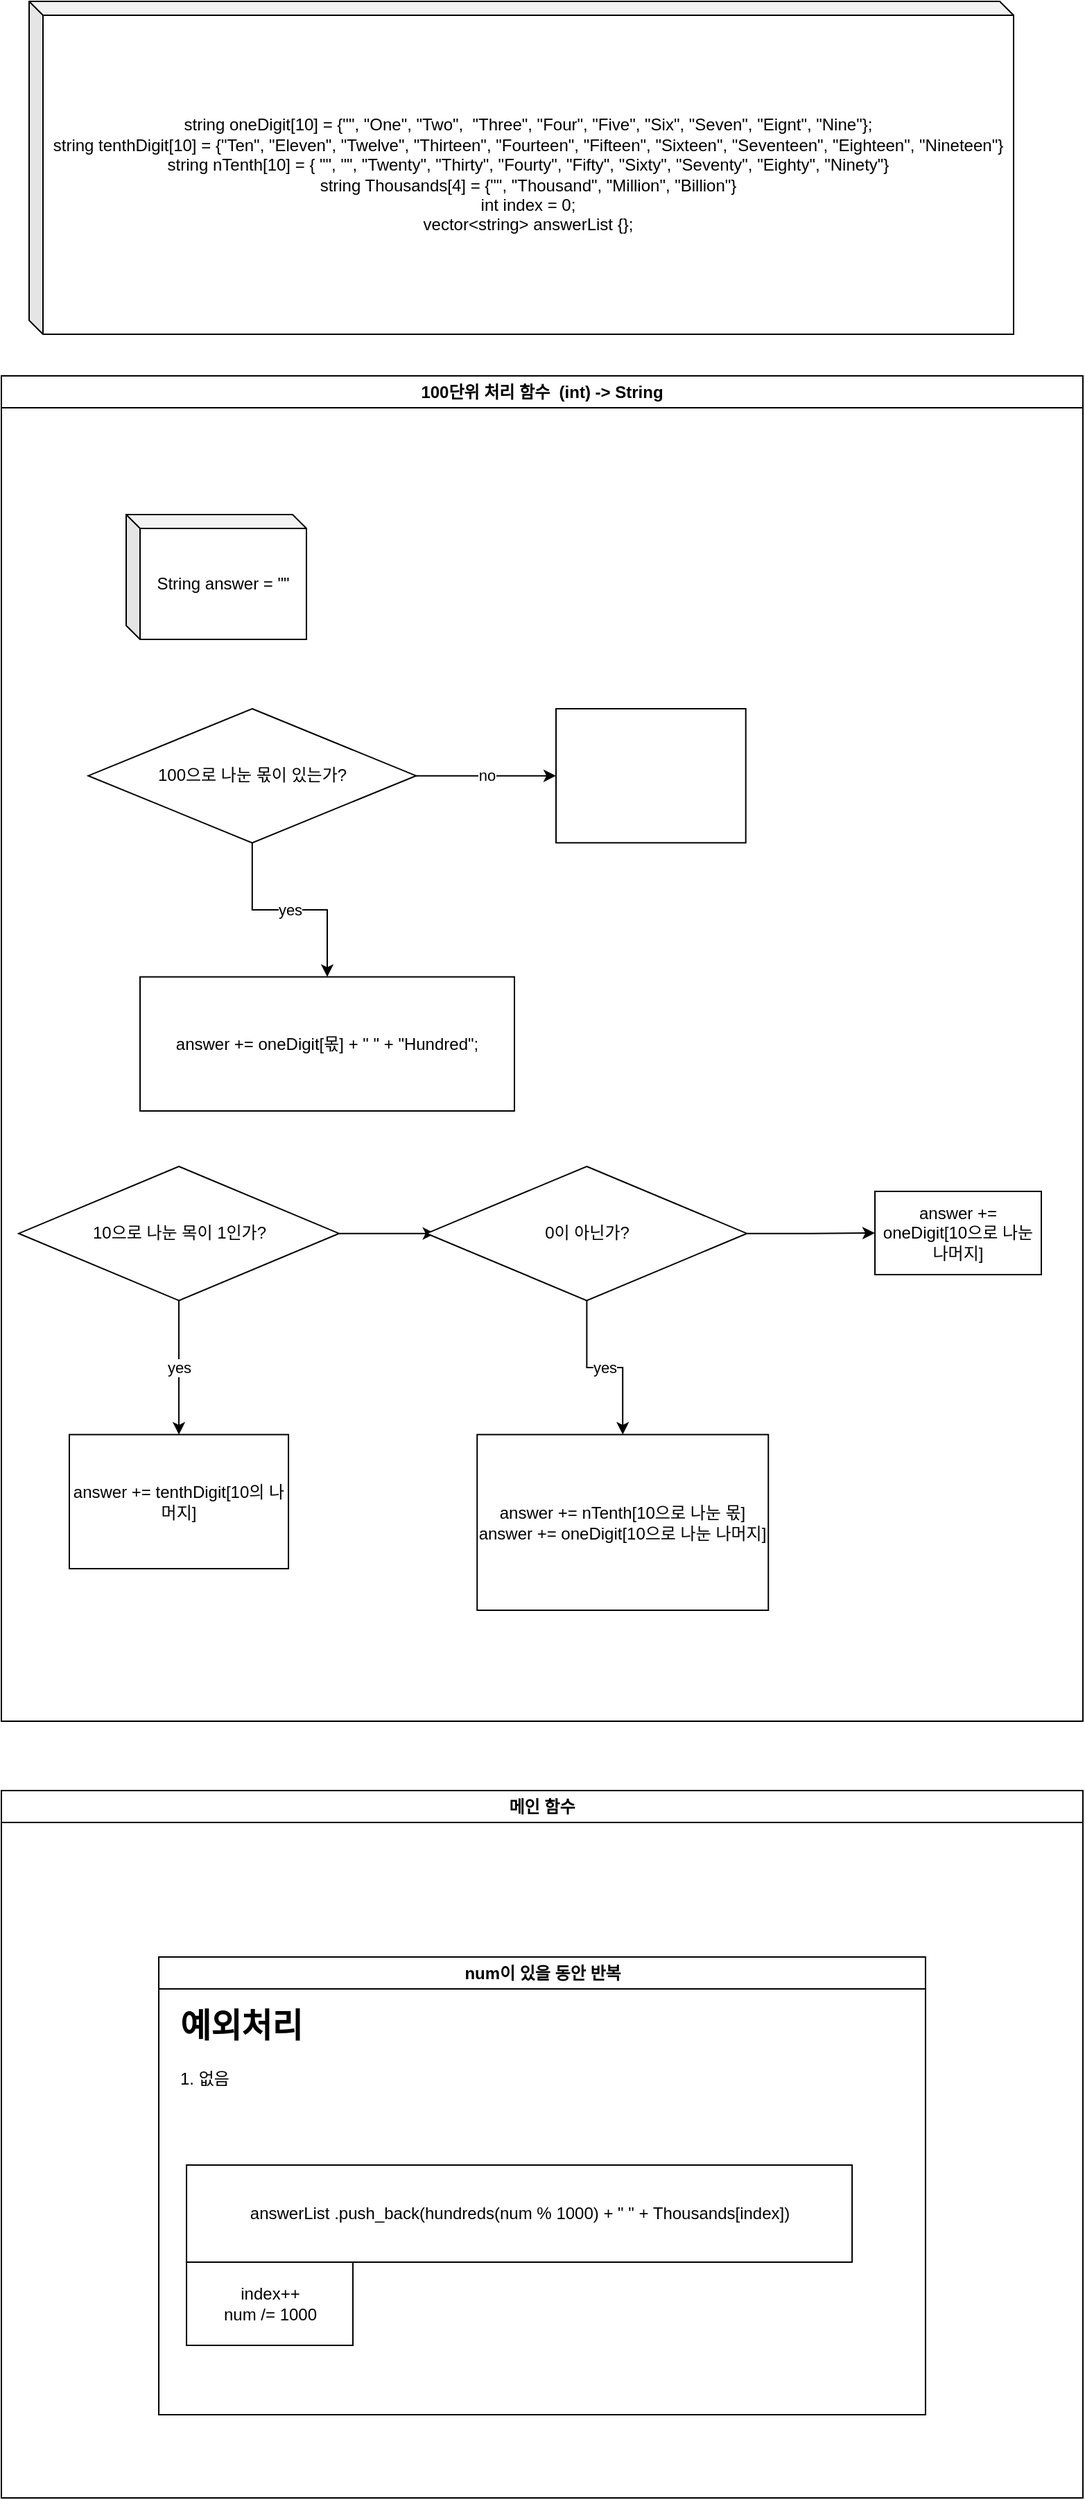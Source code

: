 <mxfile version="22.1.16" type="device">
  <diagram name="페이지-1" id="1aD_-tSkXnieROx-2V9h">
    <mxGraphModel dx="1343" dy="979" grid="1" gridSize="10" guides="1" tooltips="1" connect="1" arrows="1" fold="1" page="1" pageScale="1" pageWidth="827" pageHeight="1169" math="0" shadow="0">
      <root>
        <mxCell id="0" />
        <mxCell id="1" parent="0" />
        <mxCell id="7cOnFg5DtAEiOy3jZXZJ-1" value="string oneDigit[10] = {&quot;&quot;, &quot;One&quot;, &quot;Two&quot;,&amp;nbsp; &quot;Three&quot;, &quot;Four&quot;, &quot;Five&quot;, &quot;Six&quot;, &quot;Seven&quot;, &quot;Eignt&quot;, &quot;Nine&quot;};&lt;br&gt;string tenthDigit[10] = {&quot;Ten&quot;, &quot;Eleven&quot;, &quot;Twelve&quot;, &quot;Thirteen&quot;, &quot;Fourteen&quot;, &quot;Fifteen&quot;, &quot;Sixteen&quot;, &quot;Seventeen&quot;, &quot;Eighteen&quot;, &quot;Nineteen&quot;}&lt;br&gt;string nTenth[10] = { &quot;&quot;, &quot;&quot;, &quot;Twenty&quot;, &quot;Thirty&quot;, &quot;Fourty&quot;, &quot;Fifty&quot;, &quot;Sixty&quot;, &quot;Seventy&quot;, &quot;Eighty&quot;, &quot;Ninety&quot;}&lt;br&gt;string Thousands[4] = {&quot;&quot;, &quot;Thousand&quot;, &quot;Million&quot;, &quot;Billion&quot;}&lt;br&gt;int index = 0;&lt;br&gt;vector&amp;lt;string&amp;gt; answerList {};" style="shape=cube;whiteSpace=wrap;html=1;boundedLbl=1;backgroundOutline=1;darkOpacity=0.05;darkOpacity2=0.1;size=10;" vertex="1" parent="1">
          <mxGeometry x="60" y="170" width="710" height="240" as="geometry" />
        </mxCell>
        <mxCell id="7cOnFg5DtAEiOy3jZXZJ-2" value="100단위 처리 함수&amp;nbsp; (int) -&amp;gt; String" style="swimlane;whiteSpace=wrap;html=1;" vertex="1" parent="1">
          <mxGeometry x="40" y="440" width="780" height="970" as="geometry" />
        </mxCell>
        <mxCell id="7cOnFg5DtAEiOy3jZXZJ-3" value="" style="group" vertex="1" connectable="0" parent="7cOnFg5DtAEiOy3jZXZJ-2">
          <mxGeometry x="100" y="240" width="436.85" height="290" as="geometry" />
        </mxCell>
        <mxCell id="7cOnFg5DtAEiOy3jZXZJ-4" value="100으로 나눈 몫이 있는가?" style="rhombus;whiteSpace=wrap;html=1;" vertex="1" parent="7cOnFg5DtAEiOy3jZXZJ-3">
          <mxGeometry x="-37.322" width="236.373" height="96.667" as="geometry" />
        </mxCell>
        <mxCell id="7cOnFg5DtAEiOy3jZXZJ-5" value="answer += oneDigit[몫] + &quot; &quot; + &quot;Hundred&quot;;" style="whiteSpace=wrap;html=1;rounded=0;" vertex="1" parent="7cOnFg5DtAEiOy3jZXZJ-3">
          <mxGeometry y="193.33" width="270" height="96.67" as="geometry" />
        </mxCell>
        <mxCell id="7cOnFg5DtAEiOy3jZXZJ-6" value="yes" style="edgeStyle=orthogonalEdgeStyle;rounded=0;orthogonalLoop=1;jettySize=auto;html=1;" edge="1" parent="7cOnFg5DtAEiOy3jZXZJ-3" source="7cOnFg5DtAEiOy3jZXZJ-4" target="7cOnFg5DtAEiOy3jZXZJ-5">
          <mxGeometry relative="1" as="geometry" />
        </mxCell>
        <mxCell id="7cOnFg5DtAEiOy3jZXZJ-7" value="" style="whiteSpace=wrap;html=1;rounded=0;" vertex="1" parent="7cOnFg5DtAEiOy3jZXZJ-3">
          <mxGeometry x="300.003" width="136.847" height="96.667" as="geometry" />
        </mxCell>
        <mxCell id="7cOnFg5DtAEiOy3jZXZJ-8" value="no" style="edgeStyle=orthogonalEdgeStyle;rounded=0;orthogonalLoop=1;jettySize=auto;html=1;" edge="1" parent="7cOnFg5DtAEiOy3jZXZJ-3" source="7cOnFg5DtAEiOy3jZXZJ-4" target="7cOnFg5DtAEiOy3jZXZJ-7">
          <mxGeometry relative="1" as="geometry" />
        </mxCell>
        <mxCell id="7cOnFg5DtAEiOy3jZXZJ-9" value="String answer = &quot;&quot;" style="shape=cube;whiteSpace=wrap;html=1;boundedLbl=1;backgroundOutline=1;darkOpacity=0.05;darkOpacity2=0.1;size=10;" vertex="1" parent="7cOnFg5DtAEiOy3jZXZJ-2">
          <mxGeometry x="90" y="100" width="130" height="90" as="geometry" />
        </mxCell>
        <mxCell id="7cOnFg5DtAEiOy3jZXZJ-10" value="" style="group" vertex="1" connectable="0" parent="7cOnFg5DtAEiOy3jZXZJ-2">
          <mxGeometry x="49" y="570" width="721" height="320" as="geometry" />
        </mxCell>
        <mxCell id="7cOnFg5DtAEiOy3jZXZJ-25" style="edgeStyle=orthogonalEdgeStyle;rounded=0;orthogonalLoop=1;jettySize=auto;html=1;" edge="1" parent="7cOnFg5DtAEiOy3jZXZJ-10" source="7cOnFg5DtAEiOy3jZXZJ-11">
          <mxGeometry relative="1" as="geometry">
            <mxPoint x="263.834" y="48.333" as="targetPoint" />
          </mxGeometry>
        </mxCell>
        <mxCell id="7cOnFg5DtAEiOy3jZXZJ-11" value="10으로 나눈 목이 1인가?" style="rhombus;whiteSpace=wrap;html=1;" vertex="1" parent="7cOnFg5DtAEiOy3jZXZJ-10">
          <mxGeometry x="-36.47" width="230.975" height="96.667" as="geometry" />
        </mxCell>
        <mxCell id="7cOnFg5DtAEiOy3jZXZJ-12" value="answer += tenthDigit[10의 나머지]" style="whiteSpace=wrap;html=1;rounded=0;" vertex="1" parent="7cOnFg5DtAEiOy3jZXZJ-10">
          <mxGeometry y="193.333" width="158.035" height="96.667" as="geometry" />
        </mxCell>
        <mxCell id="7cOnFg5DtAEiOy3jZXZJ-13" value="yes" style="edgeStyle=orthogonalEdgeStyle;rounded=0;orthogonalLoop=1;jettySize=auto;html=1;" edge="1" parent="7cOnFg5DtAEiOy3jZXZJ-10" source="7cOnFg5DtAEiOy3jZXZJ-11" target="7cOnFg5DtAEiOy3jZXZJ-12">
          <mxGeometry relative="1" as="geometry" />
        </mxCell>
        <mxCell id="7cOnFg5DtAEiOy3jZXZJ-16" value="" style="group" vertex="1" connectable="0" parent="7cOnFg5DtAEiOy3jZXZJ-10">
          <mxGeometry x="294.126" width="426.874" height="320" as="geometry" />
        </mxCell>
        <mxCell id="7cOnFg5DtAEiOy3jZXZJ-29" style="edgeStyle=orthogonalEdgeStyle;rounded=0;orthogonalLoop=1;jettySize=auto;html=1;" edge="1" parent="7cOnFg5DtAEiOy3jZXZJ-16" source="7cOnFg5DtAEiOy3jZXZJ-17" target="7cOnFg5DtAEiOy3jZXZJ-28">
          <mxGeometry relative="1" as="geometry" />
        </mxCell>
        <mxCell id="7cOnFg5DtAEiOy3jZXZJ-17" value="0이 아닌가?" style="rhombus;whiteSpace=wrap;html=1;" vertex="1" parent="7cOnFg5DtAEiOy3jZXZJ-16">
          <mxGeometry x="-36.47" width="230.975" height="96.667" as="geometry" />
        </mxCell>
        <mxCell id="7cOnFg5DtAEiOy3jZXZJ-18" value="answer += nTenth[10으로 나눈 몫]&lt;br&gt;answer += oneDigit[10으로 나눈 나머지]" style="whiteSpace=wrap;html=1;rounded=0;" vertex="1" parent="7cOnFg5DtAEiOy3jZXZJ-16">
          <mxGeometry y="193.33" width="210" height="126.67" as="geometry" />
        </mxCell>
        <mxCell id="7cOnFg5DtAEiOy3jZXZJ-19" value="yes" style="edgeStyle=orthogonalEdgeStyle;rounded=0;orthogonalLoop=1;jettySize=auto;html=1;" edge="1" parent="7cOnFg5DtAEiOy3jZXZJ-16" source="7cOnFg5DtAEiOy3jZXZJ-17" target="7cOnFg5DtAEiOy3jZXZJ-18">
          <mxGeometry relative="1" as="geometry" />
        </mxCell>
        <mxCell id="7cOnFg5DtAEiOy3jZXZJ-28" value="answer += oneDigit[10으로 나눈 나머지]" style="rounded=0;whiteSpace=wrap;html=1;" vertex="1" parent="7cOnFg5DtAEiOy3jZXZJ-16">
          <mxGeometry x="286.874" y="18" width="120" height="60" as="geometry" />
        </mxCell>
        <mxCell id="7cOnFg5DtAEiOy3jZXZJ-30" value="메인 함수" style="swimlane;whiteSpace=wrap;html=1;" vertex="1" parent="1">
          <mxGeometry x="40" y="1460" width="780" height="510" as="geometry" />
        </mxCell>
        <mxCell id="7cOnFg5DtAEiOy3jZXZJ-32" value="num이 있을 동안 반복" style="swimlane;whiteSpace=wrap;html=1;" vertex="1" parent="7cOnFg5DtAEiOy3jZXZJ-30">
          <mxGeometry x="113.52" y="120" width="552.96" height="330" as="geometry" />
        </mxCell>
        <mxCell id="7cOnFg5DtAEiOy3jZXZJ-33" value="&lt;h1&gt;예외처리&lt;/h1&gt;&lt;p&gt;1. 없음&lt;/p&gt;" style="text;html=1;strokeColor=none;fillColor=none;spacing=5;spacingTop=-20;whiteSpace=wrap;overflow=hidden;rounded=0;" vertex="1" parent="7cOnFg5DtAEiOy3jZXZJ-32">
          <mxGeometry x="10" y="30" width="386" height="120" as="geometry" />
        </mxCell>
        <mxCell id="7cOnFg5DtAEiOy3jZXZJ-34" value="answerList .push_back(hundreds(num % 1000) + &quot; &quot; + Thousands[index])" style="rounded=0;whiteSpace=wrap;html=1;" vertex="1" parent="7cOnFg5DtAEiOy3jZXZJ-32">
          <mxGeometry x="20" y="150" width="480" height="70" as="geometry" />
        </mxCell>
        <mxCell id="7cOnFg5DtAEiOy3jZXZJ-36" value="index++&lt;br&gt;num /= 1000" style="rounded=0;whiteSpace=wrap;html=1;" vertex="1" parent="7cOnFg5DtAEiOy3jZXZJ-32">
          <mxGeometry x="20" y="220" width="120" height="60" as="geometry" />
        </mxCell>
      </root>
    </mxGraphModel>
  </diagram>
</mxfile>
